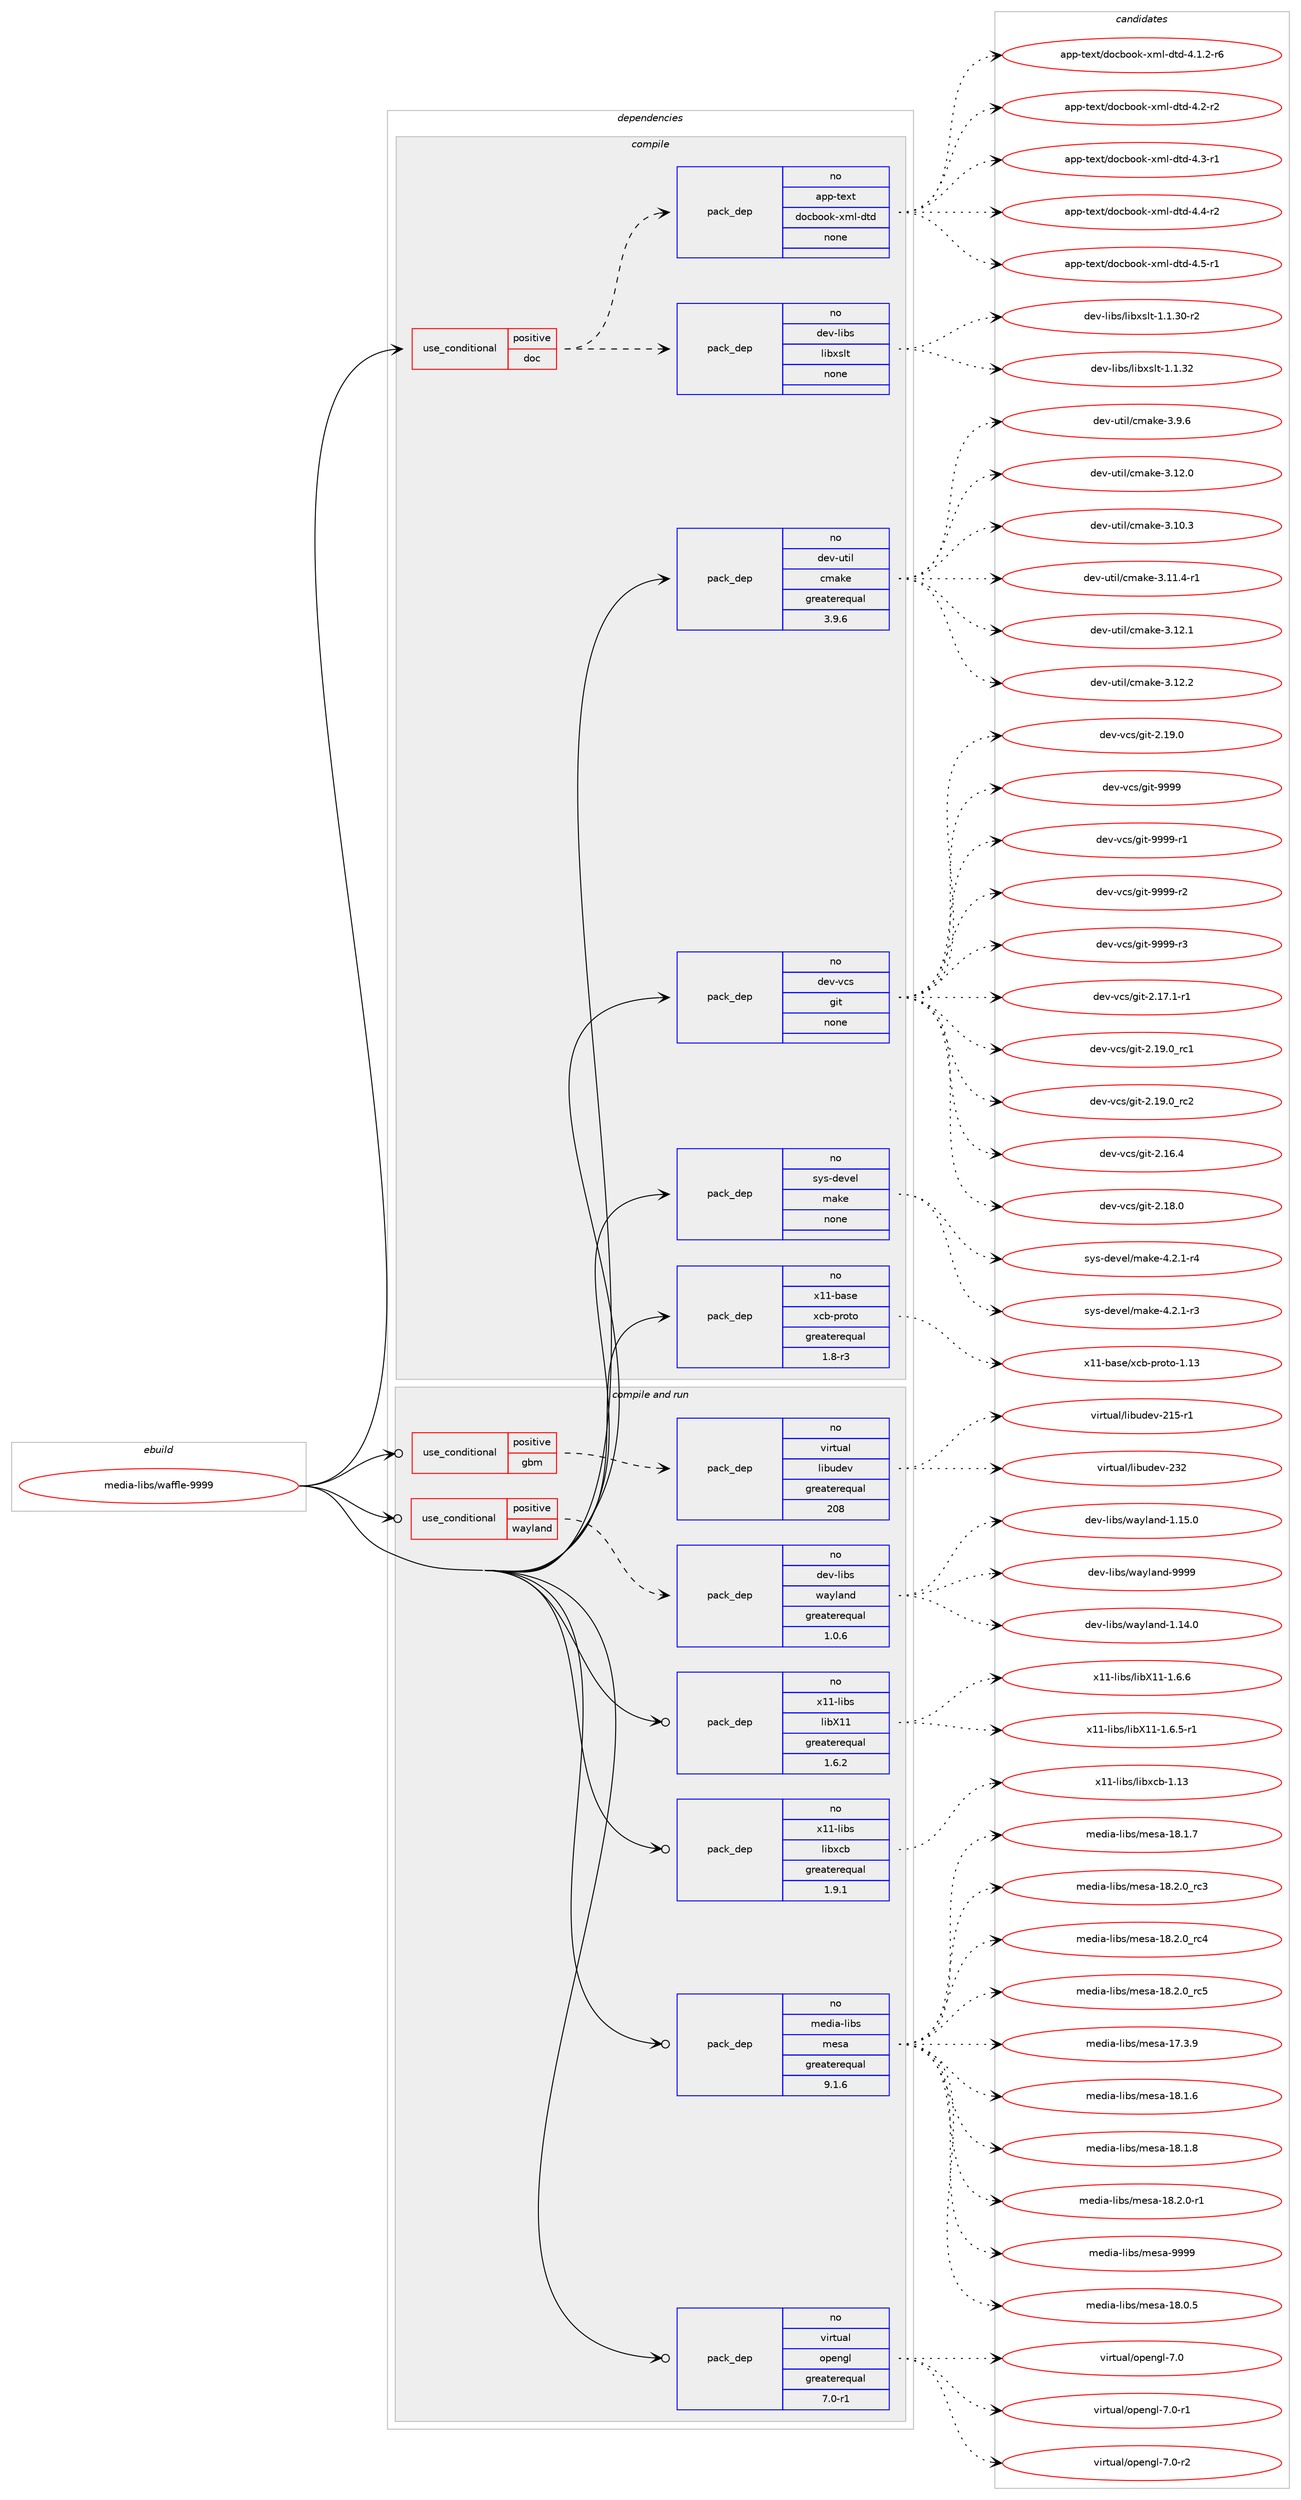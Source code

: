 digraph prolog {

# *************
# Graph options
# *************

newrank=true;
concentrate=true;
compound=true;
graph [rankdir=LR,fontname=Helvetica,fontsize=10,ranksep=1.5];#, ranksep=2.5, nodesep=0.2];
edge  [arrowhead=vee];
node  [fontname=Helvetica,fontsize=10];

# **********
# The ebuild
# **********

subgraph cluster_leftcol {
color=gray;
rank=same;
label=<<i>ebuild</i>>;
id [label="media-libs/waffle-9999", color=red, width=4, href="../media-libs/waffle-9999.svg"];
}

# ****************
# The dependencies
# ****************

subgraph cluster_midcol {
color=gray;
label=<<i>dependencies</i>>;
subgraph cluster_compile {
fillcolor="#eeeeee";
style=filled;
label=<<i>compile</i>>;
subgraph cond2588 {
dependency7771 [label=<<TABLE BORDER="0" CELLBORDER="1" CELLSPACING="0" CELLPADDING="4"><TR><TD ROWSPAN="3" CELLPADDING="10">use_conditional</TD></TR><TR><TD>positive</TD></TR><TR><TD>doc</TD></TR></TABLE>>, shape=none, color=red];
subgraph pack5032 {
dependency7772 [label=<<TABLE BORDER="0" CELLBORDER="1" CELLSPACING="0" CELLPADDING="4" WIDTH="220"><TR><TD ROWSPAN="6" CELLPADDING="30">pack_dep</TD></TR><TR><TD WIDTH="110">no</TD></TR><TR><TD>dev-libs</TD></TR><TR><TD>libxslt</TD></TR><TR><TD>none</TD></TR><TR><TD></TD></TR></TABLE>>, shape=none, color=blue];
}
dependency7771:e -> dependency7772:w [weight=20,style="dashed",arrowhead="vee"];
subgraph pack5033 {
dependency7773 [label=<<TABLE BORDER="0" CELLBORDER="1" CELLSPACING="0" CELLPADDING="4" WIDTH="220"><TR><TD ROWSPAN="6" CELLPADDING="30">pack_dep</TD></TR><TR><TD WIDTH="110">no</TD></TR><TR><TD>app-text</TD></TR><TR><TD>docbook-xml-dtd</TD></TR><TR><TD>none</TD></TR><TR><TD></TD></TR></TABLE>>, shape=none, color=blue];
}
dependency7771:e -> dependency7773:w [weight=20,style="dashed",arrowhead="vee"];
}
id:e -> dependency7771:w [weight=20,style="solid",arrowhead="vee"];
subgraph pack5034 {
dependency7774 [label=<<TABLE BORDER="0" CELLBORDER="1" CELLSPACING="0" CELLPADDING="4" WIDTH="220"><TR><TD ROWSPAN="6" CELLPADDING="30">pack_dep</TD></TR><TR><TD WIDTH="110">no</TD></TR><TR><TD>dev-util</TD></TR><TR><TD>cmake</TD></TR><TR><TD>greaterequal</TD></TR><TR><TD>3.9.6</TD></TR></TABLE>>, shape=none, color=blue];
}
id:e -> dependency7774:w [weight=20,style="solid",arrowhead="vee"];
subgraph pack5035 {
dependency7775 [label=<<TABLE BORDER="0" CELLBORDER="1" CELLSPACING="0" CELLPADDING="4" WIDTH="220"><TR><TD ROWSPAN="6" CELLPADDING="30">pack_dep</TD></TR><TR><TD WIDTH="110">no</TD></TR><TR><TD>dev-vcs</TD></TR><TR><TD>git</TD></TR><TR><TD>none</TD></TR><TR><TD></TD></TR></TABLE>>, shape=none, color=blue];
}
id:e -> dependency7775:w [weight=20,style="solid",arrowhead="vee"];
subgraph pack5036 {
dependency7776 [label=<<TABLE BORDER="0" CELLBORDER="1" CELLSPACING="0" CELLPADDING="4" WIDTH="220"><TR><TD ROWSPAN="6" CELLPADDING="30">pack_dep</TD></TR><TR><TD WIDTH="110">no</TD></TR><TR><TD>sys-devel</TD></TR><TR><TD>make</TD></TR><TR><TD>none</TD></TR><TR><TD></TD></TR></TABLE>>, shape=none, color=blue];
}
id:e -> dependency7776:w [weight=20,style="solid",arrowhead="vee"];
subgraph pack5037 {
dependency7777 [label=<<TABLE BORDER="0" CELLBORDER="1" CELLSPACING="0" CELLPADDING="4" WIDTH="220"><TR><TD ROWSPAN="6" CELLPADDING="30">pack_dep</TD></TR><TR><TD WIDTH="110">no</TD></TR><TR><TD>x11-base</TD></TR><TR><TD>xcb-proto</TD></TR><TR><TD>greaterequal</TD></TR><TR><TD>1.8-r3</TD></TR></TABLE>>, shape=none, color=blue];
}
id:e -> dependency7777:w [weight=20,style="solid",arrowhead="vee"];
}
subgraph cluster_compileandrun {
fillcolor="#eeeeee";
style=filled;
label=<<i>compile and run</i>>;
subgraph cond2589 {
dependency7778 [label=<<TABLE BORDER="0" CELLBORDER="1" CELLSPACING="0" CELLPADDING="4"><TR><TD ROWSPAN="3" CELLPADDING="10">use_conditional</TD></TR><TR><TD>positive</TD></TR><TR><TD>gbm</TD></TR></TABLE>>, shape=none, color=red];
subgraph pack5038 {
dependency7779 [label=<<TABLE BORDER="0" CELLBORDER="1" CELLSPACING="0" CELLPADDING="4" WIDTH="220"><TR><TD ROWSPAN="6" CELLPADDING="30">pack_dep</TD></TR><TR><TD WIDTH="110">no</TD></TR><TR><TD>virtual</TD></TR><TR><TD>libudev</TD></TR><TR><TD>greaterequal</TD></TR><TR><TD>208</TD></TR></TABLE>>, shape=none, color=blue];
}
dependency7778:e -> dependency7779:w [weight=20,style="dashed",arrowhead="vee"];
}
id:e -> dependency7778:w [weight=20,style="solid",arrowhead="odotvee"];
subgraph cond2590 {
dependency7780 [label=<<TABLE BORDER="0" CELLBORDER="1" CELLSPACING="0" CELLPADDING="4"><TR><TD ROWSPAN="3" CELLPADDING="10">use_conditional</TD></TR><TR><TD>positive</TD></TR><TR><TD>wayland</TD></TR></TABLE>>, shape=none, color=red];
subgraph pack5039 {
dependency7781 [label=<<TABLE BORDER="0" CELLBORDER="1" CELLSPACING="0" CELLPADDING="4" WIDTH="220"><TR><TD ROWSPAN="6" CELLPADDING="30">pack_dep</TD></TR><TR><TD WIDTH="110">no</TD></TR><TR><TD>dev-libs</TD></TR><TR><TD>wayland</TD></TR><TR><TD>greaterequal</TD></TR><TR><TD>1.0.6</TD></TR></TABLE>>, shape=none, color=blue];
}
dependency7780:e -> dependency7781:w [weight=20,style="dashed",arrowhead="vee"];
}
id:e -> dependency7780:w [weight=20,style="solid",arrowhead="odotvee"];
subgraph pack5040 {
dependency7782 [label=<<TABLE BORDER="0" CELLBORDER="1" CELLSPACING="0" CELLPADDING="4" WIDTH="220"><TR><TD ROWSPAN="6" CELLPADDING="30">pack_dep</TD></TR><TR><TD WIDTH="110">no</TD></TR><TR><TD>media-libs</TD></TR><TR><TD>mesa</TD></TR><TR><TD>greaterequal</TD></TR><TR><TD>9.1.6</TD></TR></TABLE>>, shape=none, color=blue];
}
id:e -> dependency7782:w [weight=20,style="solid",arrowhead="odotvee"];
subgraph pack5041 {
dependency7783 [label=<<TABLE BORDER="0" CELLBORDER="1" CELLSPACING="0" CELLPADDING="4" WIDTH="220"><TR><TD ROWSPAN="6" CELLPADDING="30">pack_dep</TD></TR><TR><TD WIDTH="110">no</TD></TR><TR><TD>virtual</TD></TR><TR><TD>opengl</TD></TR><TR><TD>greaterequal</TD></TR><TR><TD>7.0-r1</TD></TR></TABLE>>, shape=none, color=blue];
}
id:e -> dependency7783:w [weight=20,style="solid",arrowhead="odotvee"];
subgraph pack5042 {
dependency7784 [label=<<TABLE BORDER="0" CELLBORDER="1" CELLSPACING="0" CELLPADDING="4" WIDTH="220"><TR><TD ROWSPAN="6" CELLPADDING="30">pack_dep</TD></TR><TR><TD WIDTH="110">no</TD></TR><TR><TD>x11-libs</TD></TR><TR><TD>libX11</TD></TR><TR><TD>greaterequal</TD></TR><TR><TD>1.6.2</TD></TR></TABLE>>, shape=none, color=blue];
}
id:e -> dependency7784:w [weight=20,style="solid",arrowhead="odotvee"];
subgraph pack5043 {
dependency7785 [label=<<TABLE BORDER="0" CELLBORDER="1" CELLSPACING="0" CELLPADDING="4" WIDTH="220"><TR><TD ROWSPAN="6" CELLPADDING="30">pack_dep</TD></TR><TR><TD WIDTH="110">no</TD></TR><TR><TD>x11-libs</TD></TR><TR><TD>libxcb</TD></TR><TR><TD>greaterequal</TD></TR><TR><TD>1.9.1</TD></TR></TABLE>>, shape=none, color=blue];
}
id:e -> dependency7785:w [weight=20,style="solid",arrowhead="odotvee"];
}
subgraph cluster_run {
fillcolor="#eeeeee";
style=filled;
label=<<i>run</i>>;
}
}

# **************
# The candidates
# **************

subgraph cluster_choices {
rank=same;
color=gray;
label=<<i>candidates</i>>;

subgraph choice5032 {
color=black;
nodesep=1;
choice10010111845108105981154710810598120115108116454946494651484511450 [label="dev-libs/libxslt-1.1.30-r2", color=red, width=4,href="../dev-libs/libxslt-1.1.30-r2.svg"];
choice1001011184510810598115471081059812011510811645494649465150 [label="dev-libs/libxslt-1.1.32", color=red, width=4,href="../dev-libs/libxslt-1.1.32.svg"];
dependency7772:e -> choice10010111845108105981154710810598120115108116454946494651484511450:w [style=dotted,weight="100"];
dependency7772:e -> choice1001011184510810598115471081059812011510811645494649465150:w [style=dotted,weight="100"];
}
subgraph choice5033 {
color=black;
nodesep=1;
choice971121124511610112011647100111999811111110745120109108451001161004552464946504511454 [label="app-text/docbook-xml-dtd-4.1.2-r6", color=red, width=4,href="../app-text/docbook-xml-dtd-4.1.2-r6.svg"];
choice97112112451161011201164710011199981111111074512010910845100116100455246504511450 [label="app-text/docbook-xml-dtd-4.2-r2", color=red, width=4,href="../app-text/docbook-xml-dtd-4.2-r2.svg"];
choice97112112451161011201164710011199981111111074512010910845100116100455246514511449 [label="app-text/docbook-xml-dtd-4.3-r1", color=red, width=4,href="../app-text/docbook-xml-dtd-4.3-r1.svg"];
choice97112112451161011201164710011199981111111074512010910845100116100455246524511450 [label="app-text/docbook-xml-dtd-4.4-r2", color=red, width=4,href="../app-text/docbook-xml-dtd-4.4-r2.svg"];
choice97112112451161011201164710011199981111111074512010910845100116100455246534511449 [label="app-text/docbook-xml-dtd-4.5-r1", color=red, width=4,href="../app-text/docbook-xml-dtd-4.5-r1.svg"];
dependency7773:e -> choice971121124511610112011647100111999811111110745120109108451001161004552464946504511454:w [style=dotted,weight="100"];
dependency7773:e -> choice97112112451161011201164710011199981111111074512010910845100116100455246504511450:w [style=dotted,weight="100"];
dependency7773:e -> choice97112112451161011201164710011199981111111074512010910845100116100455246514511449:w [style=dotted,weight="100"];
dependency7773:e -> choice97112112451161011201164710011199981111111074512010910845100116100455246524511450:w [style=dotted,weight="100"];
dependency7773:e -> choice97112112451161011201164710011199981111111074512010910845100116100455246534511449:w [style=dotted,weight="100"];
}
subgraph choice5034 {
color=black;
nodesep=1;
choice1001011184511711610510847991099710710145514649504648 [label="dev-util/cmake-3.12.0", color=red, width=4,href="../dev-util/cmake-3.12.0.svg"];
choice1001011184511711610510847991099710710145514649484651 [label="dev-util/cmake-3.10.3", color=red, width=4,href="../dev-util/cmake-3.10.3.svg"];
choice10010111845117116105108479910997107101455146494946524511449 [label="dev-util/cmake-3.11.4-r1", color=red, width=4,href="../dev-util/cmake-3.11.4-r1.svg"];
choice1001011184511711610510847991099710710145514649504649 [label="dev-util/cmake-3.12.1", color=red, width=4,href="../dev-util/cmake-3.12.1.svg"];
choice1001011184511711610510847991099710710145514649504650 [label="dev-util/cmake-3.12.2", color=red, width=4,href="../dev-util/cmake-3.12.2.svg"];
choice10010111845117116105108479910997107101455146574654 [label="dev-util/cmake-3.9.6", color=red, width=4,href="../dev-util/cmake-3.9.6.svg"];
dependency7774:e -> choice1001011184511711610510847991099710710145514649504648:w [style=dotted,weight="100"];
dependency7774:e -> choice1001011184511711610510847991099710710145514649484651:w [style=dotted,weight="100"];
dependency7774:e -> choice10010111845117116105108479910997107101455146494946524511449:w [style=dotted,weight="100"];
dependency7774:e -> choice1001011184511711610510847991099710710145514649504649:w [style=dotted,weight="100"];
dependency7774:e -> choice1001011184511711610510847991099710710145514649504650:w [style=dotted,weight="100"];
dependency7774:e -> choice10010111845117116105108479910997107101455146574654:w [style=dotted,weight="100"];
}
subgraph choice5035 {
color=black;
nodesep=1;
choice100101118451189911547103105116455046495546494511449 [label="dev-vcs/git-2.17.1-r1", color=red, width=4,href="../dev-vcs/git-2.17.1-r1.svg"];
choice10010111845118991154710310511645504649574648951149949 [label="dev-vcs/git-2.19.0_rc1", color=red, width=4,href="../dev-vcs/git-2.19.0_rc1.svg"];
choice10010111845118991154710310511645504649574648951149950 [label="dev-vcs/git-2.19.0_rc2", color=red, width=4,href="../dev-vcs/git-2.19.0_rc2.svg"];
choice10010111845118991154710310511645504649544652 [label="dev-vcs/git-2.16.4", color=red, width=4,href="../dev-vcs/git-2.16.4.svg"];
choice10010111845118991154710310511645504649564648 [label="dev-vcs/git-2.18.0", color=red, width=4,href="../dev-vcs/git-2.18.0.svg"];
choice10010111845118991154710310511645504649574648 [label="dev-vcs/git-2.19.0", color=red, width=4,href="../dev-vcs/git-2.19.0.svg"];
choice1001011184511899115471031051164557575757 [label="dev-vcs/git-9999", color=red, width=4,href="../dev-vcs/git-9999.svg"];
choice10010111845118991154710310511645575757574511449 [label="dev-vcs/git-9999-r1", color=red, width=4,href="../dev-vcs/git-9999-r1.svg"];
choice10010111845118991154710310511645575757574511450 [label="dev-vcs/git-9999-r2", color=red, width=4,href="../dev-vcs/git-9999-r2.svg"];
choice10010111845118991154710310511645575757574511451 [label="dev-vcs/git-9999-r3", color=red, width=4,href="../dev-vcs/git-9999-r3.svg"];
dependency7775:e -> choice100101118451189911547103105116455046495546494511449:w [style=dotted,weight="100"];
dependency7775:e -> choice10010111845118991154710310511645504649574648951149949:w [style=dotted,weight="100"];
dependency7775:e -> choice10010111845118991154710310511645504649574648951149950:w [style=dotted,weight="100"];
dependency7775:e -> choice10010111845118991154710310511645504649544652:w [style=dotted,weight="100"];
dependency7775:e -> choice10010111845118991154710310511645504649564648:w [style=dotted,weight="100"];
dependency7775:e -> choice10010111845118991154710310511645504649574648:w [style=dotted,weight="100"];
dependency7775:e -> choice1001011184511899115471031051164557575757:w [style=dotted,weight="100"];
dependency7775:e -> choice10010111845118991154710310511645575757574511449:w [style=dotted,weight="100"];
dependency7775:e -> choice10010111845118991154710310511645575757574511450:w [style=dotted,weight="100"];
dependency7775:e -> choice10010111845118991154710310511645575757574511451:w [style=dotted,weight="100"];
}
subgraph choice5036 {
color=black;
nodesep=1;
choice1151211154510010111810110847109971071014552465046494511451 [label="sys-devel/make-4.2.1-r3", color=red, width=4,href="../sys-devel/make-4.2.1-r3.svg"];
choice1151211154510010111810110847109971071014552465046494511452 [label="sys-devel/make-4.2.1-r4", color=red, width=4,href="../sys-devel/make-4.2.1-r4.svg"];
dependency7776:e -> choice1151211154510010111810110847109971071014552465046494511451:w [style=dotted,weight="100"];
dependency7776:e -> choice1151211154510010111810110847109971071014552465046494511452:w [style=dotted,weight="100"];
}
subgraph choice5037 {
color=black;
nodesep=1;
choice1204949459897115101471209998451121141111161114549464951 [label="x11-base/xcb-proto-1.13", color=red, width=4,href="../x11-base/xcb-proto-1.13.svg"];
dependency7777:e -> choice1204949459897115101471209998451121141111161114549464951:w [style=dotted,weight="100"];
}
subgraph choice5038 {
color=black;
nodesep=1;
choice118105114116117971084710810598117100101118455049534511449 [label="virtual/libudev-215-r1", color=red, width=4,href="../virtual/libudev-215-r1.svg"];
choice11810511411611797108471081059811710010111845505150 [label="virtual/libudev-232", color=red, width=4,href="../virtual/libudev-232.svg"];
dependency7779:e -> choice118105114116117971084710810598117100101118455049534511449:w [style=dotted,weight="100"];
dependency7779:e -> choice11810511411611797108471081059811710010111845505150:w [style=dotted,weight="100"];
}
subgraph choice5039 {
color=black;
nodesep=1;
choice100101118451081059811547119971211089711010045494649524648 [label="dev-libs/wayland-1.14.0", color=red, width=4,href="../dev-libs/wayland-1.14.0.svg"];
choice100101118451081059811547119971211089711010045494649534648 [label="dev-libs/wayland-1.15.0", color=red, width=4,href="../dev-libs/wayland-1.15.0.svg"];
choice10010111845108105981154711997121108971101004557575757 [label="dev-libs/wayland-9999", color=red, width=4,href="../dev-libs/wayland-9999.svg"];
dependency7781:e -> choice100101118451081059811547119971211089711010045494649524648:w [style=dotted,weight="100"];
dependency7781:e -> choice100101118451081059811547119971211089711010045494649534648:w [style=dotted,weight="100"];
dependency7781:e -> choice10010111845108105981154711997121108971101004557575757:w [style=dotted,weight="100"];
}
subgraph choice5040 {
color=black;
nodesep=1;
choice109101100105974510810598115471091011159745495646484653 [label="media-libs/mesa-18.0.5", color=red, width=4,href="../media-libs/mesa-18.0.5.svg"];
choice109101100105974510810598115471091011159745495646494655 [label="media-libs/mesa-18.1.7", color=red, width=4,href="../media-libs/mesa-18.1.7.svg"];
choice109101100105974510810598115471091011159745495646504648951149951 [label="media-libs/mesa-18.2.0_rc3", color=red, width=4,href="../media-libs/mesa-18.2.0_rc3.svg"];
choice109101100105974510810598115471091011159745495646504648951149952 [label="media-libs/mesa-18.2.0_rc4", color=red, width=4,href="../media-libs/mesa-18.2.0_rc4.svg"];
choice109101100105974510810598115471091011159745495646504648951149953 [label="media-libs/mesa-18.2.0_rc5", color=red, width=4,href="../media-libs/mesa-18.2.0_rc5.svg"];
choice109101100105974510810598115471091011159745495546514657 [label="media-libs/mesa-17.3.9", color=red, width=4,href="../media-libs/mesa-17.3.9.svg"];
choice109101100105974510810598115471091011159745495646494654 [label="media-libs/mesa-18.1.6", color=red, width=4,href="../media-libs/mesa-18.1.6.svg"];
choice109101100105974510810598115471091011159745495646494656 [label="media-libs/mesa-18.1.8", color=red, width=4,href="../media-libs/mesa-18.1.8.svg"];
choice1091011001059745108105981154710910111597454956465046484511449 [label="media-libs/mesa-18.2.0-r1", color=red, width=4,href="../media-libs/mesa-18.2.0-r1.svg"];
choice10910110010597451081059811547109101115974557575757 [label="media-libs/mesa-9999", color=red, width=4,href="../media-libs/mesa-9999.svg"];
dependency7782:e -> choice109101100105974510810598115471091011159745495646484653:w [style=dotted,weight="100"];
dependency7782:e -> choice109101100105974510810598115471091011159745495646494655:w [style=dotted,weight="100"];
dependency7782:e -> choice109101100105974510810598115471091011159745495646504648951149951:w [style=dotted,weight="100"];
dependency7782:e -> choice109101100105974510810598115471091011159745495646504648951149952:w [style=dotted,weight="100"];
dependency7782:e -> choice109101100105974510810598115471091011159745495646504648951149953:w [style=dotted,weight="100"];
dependency7782:e -> choice109101100105974510810598115471091011159745495546514657:w [style=dotted,weight="100"];
dependency7782:e -> choice109101100105974510810598115471091011159745495646494654:w [style=dotted,weight="100"];
dependency7782:e -> choice109101100105974510810598115471091011159745495646494656:w [style=dotted,weight="100"];
dependency7782:e -> choice1091011001059745108105981154710910111597454956465046484511449:w [style=dotted,weight="100"];
dependency7782:e -> choice10910110010597451081059811547109101115974557575757:w [style=dotted,weight="100"];
}
subgraph choice5041 {
color=black;
nodesep=1;
choice118105114116117971084711111210111010310845554648 [label="virtual/opengl-7.0", color=red, width=4,href="../virtual/opengl-7.0.svg"];
choice1181051141161179710847111112101110103108455546484511449 [label="virtual/opengl-7.0-r1", color=red, width=4,href="../virtual/opengl-7.0-r1.svg"];
choice1181051141161179710847111112101110103108455546484511450 [label="virtual/opengl-7.0-r2", color=red, width=4,href="../virtual/opengl-7.0-r2.svg"];
dependency7783:e -> choice118105114116117971084711111210111010310845554648:w [style=dotted,weight="100"];
dependency7783:e -> choice1181051141161179710847111112101110103108455546484511449:w [style=dotted,weight="100"];
dependency7783:e -> choice1181051141161179710847111112101110103108455546484511450:w [style=dotted,weight="100"];
}
subgraph choice5042 {
color=black;
nodesep=1;
choice1204949451081059811547108105988849494549465446534511449 [label="x11-libs/libX11-1.6.5-r1", color=red, width=4,href="../x11-libs/libX11-1.6.5-r1.svg"];
choice120494945108105981154710810598884949454946544654 [label="x11-libs/libX11-1.6.6", color=red, width=4,href="../x11-libs/libX11-1.6.6.svg"];
dependency7784:e -> choice1204949451081059811547108105988849494549465446534511449:w [style=dotted,weight="100"];
dependency7784:e -> choice120494945108105981154710810598884949454946544654:w [style=dotted,weight="100"];
}
subgraph choice5043 {
color=black;
nodesep=1;
choice12049494510810598115471081059812099984549464951 [label="x11-libs/libxcb-1.13", color=red, width=4,href="../x11-libs/libxcb-1.13.svg"];
dependency7785:e -> choice12049494510810598115471081059812099984549464951:w [style=dotted,weight="100"];
}
}

}
